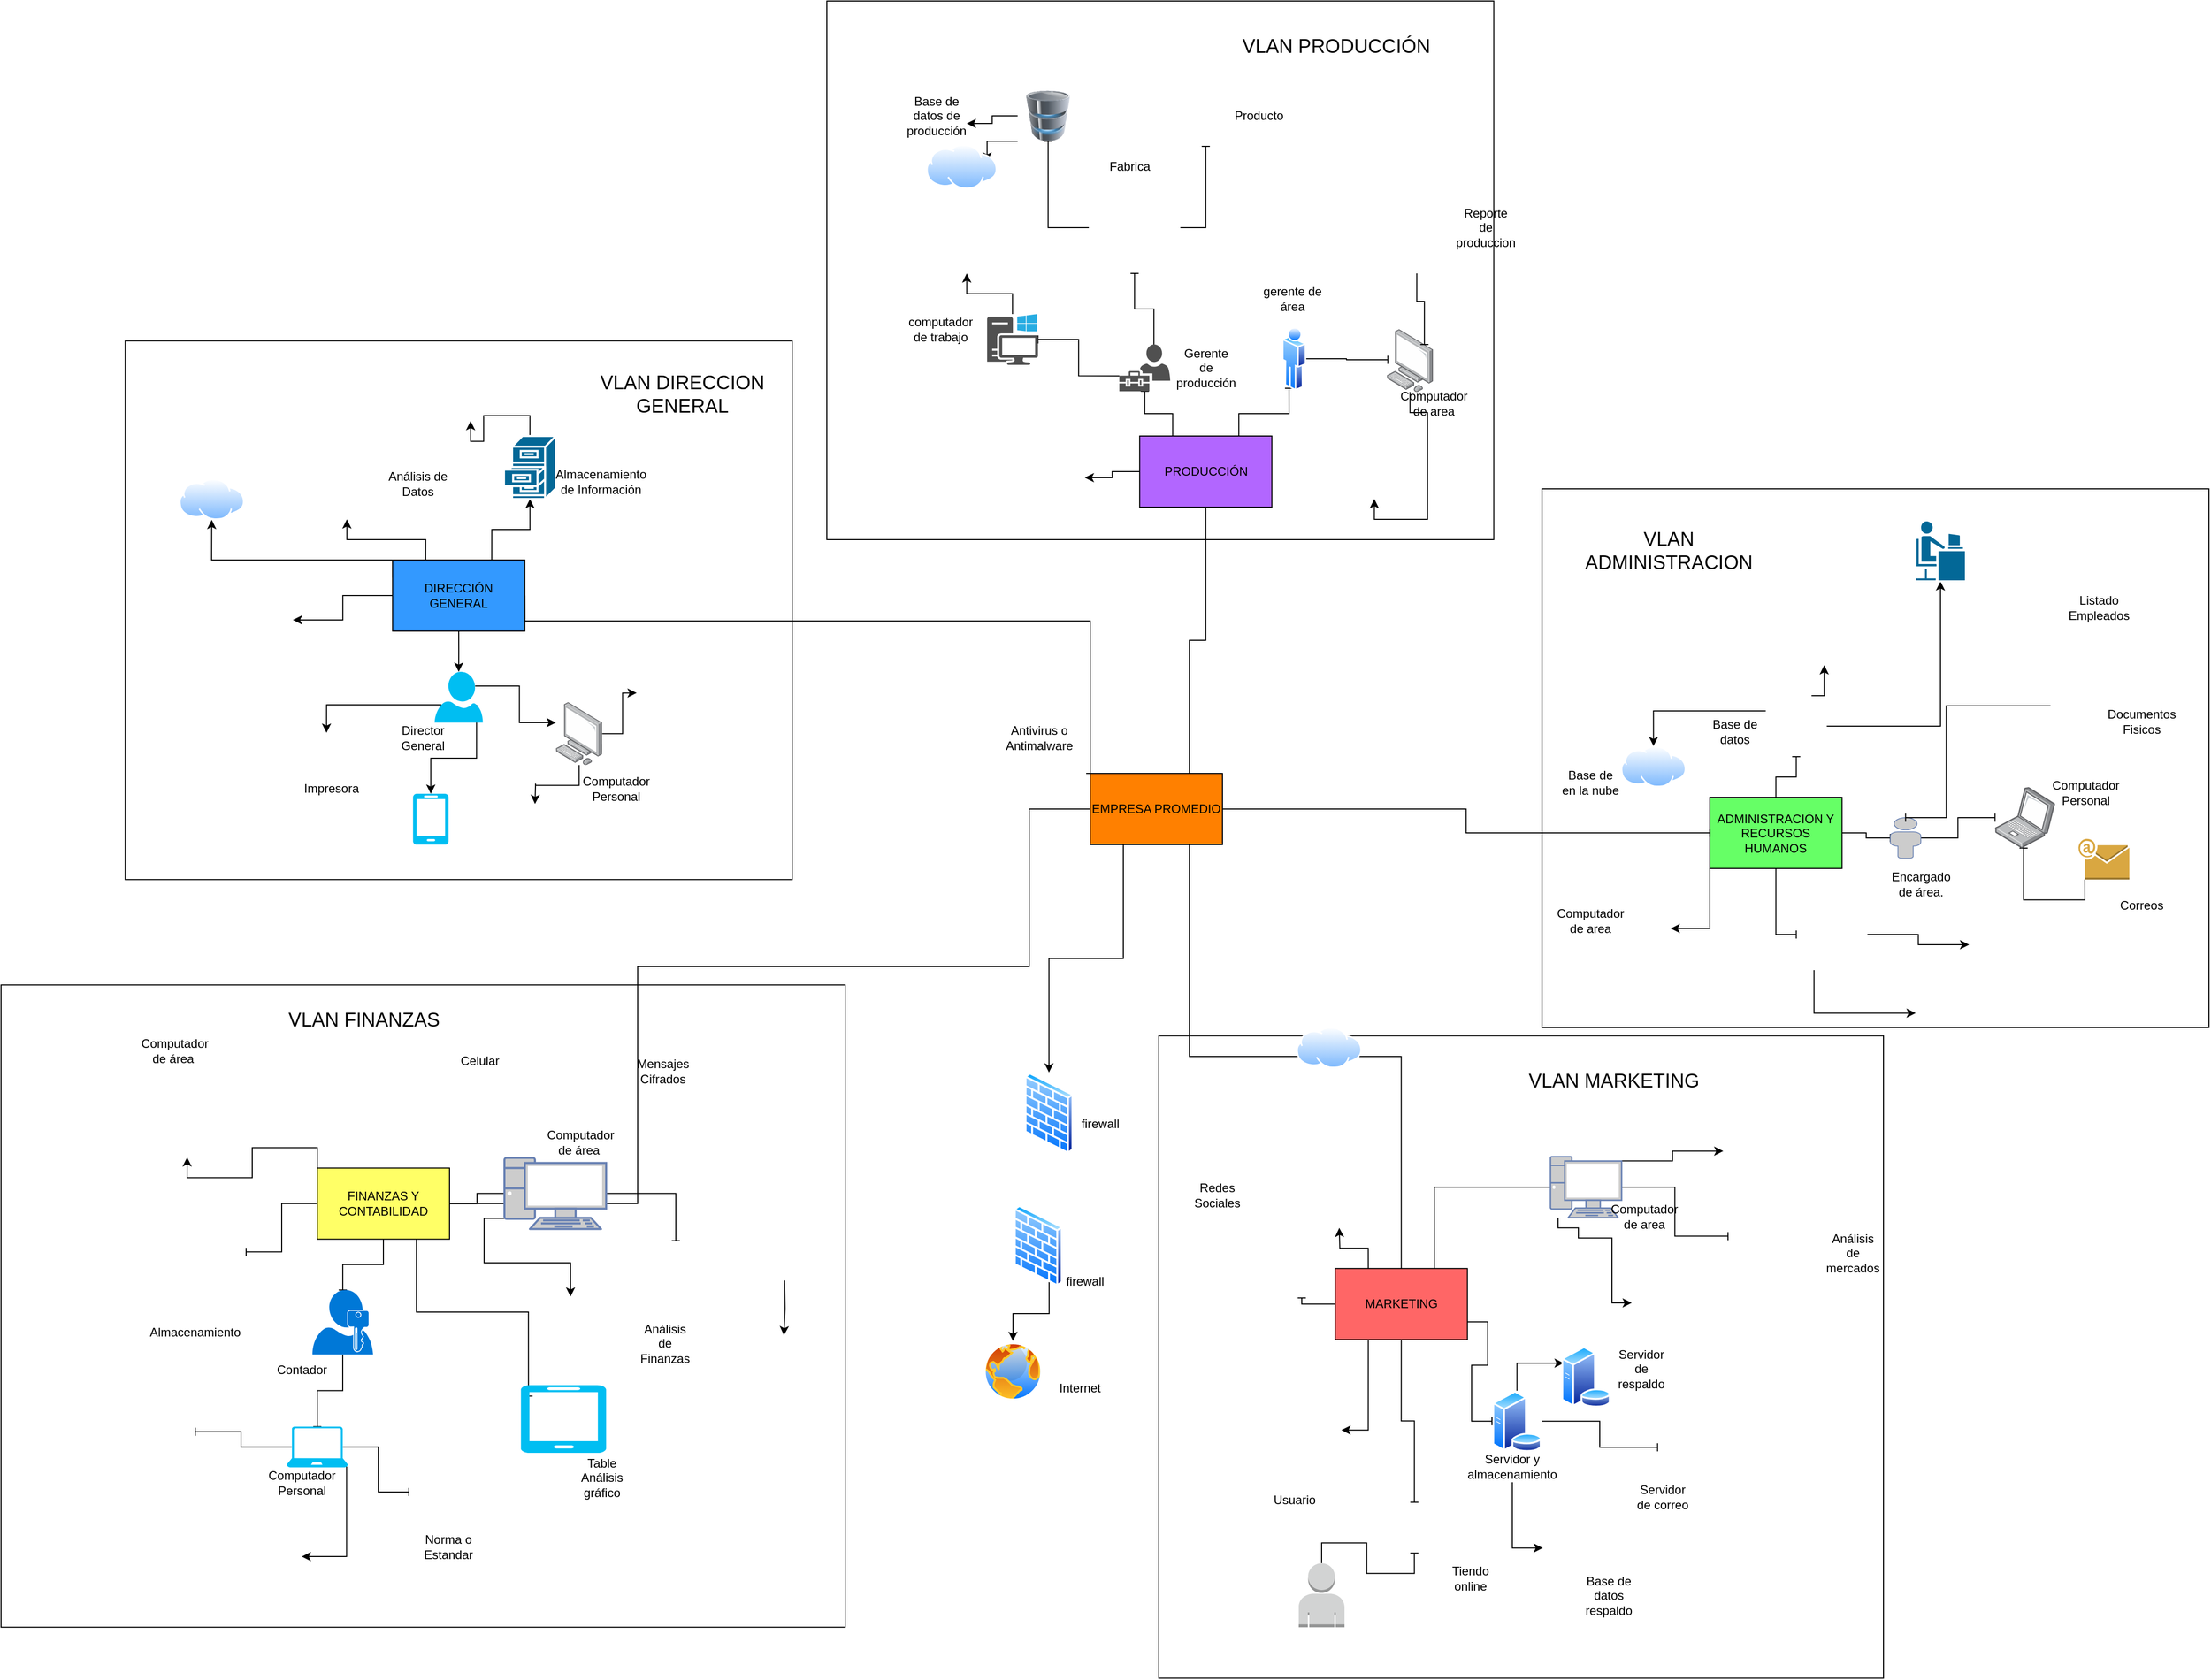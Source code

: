 <mxfile version="17.4.1" type="github">
  <diagram id="KJ0OMVQqvkp7y9awNzan" name="Page-1">
    <mxGraphModel dx="3412" dy="2613" grid="1" gridSize="10" guides="1" tooltips="1" connect="1" arrows="1" fold="1" page="1" pageScale="1" pageWidth="827" pageHeight="1169" math="0" shadow="0">
      <root>
        <mxCell id="0" />
        <mxCell id="1" parent="0" />
        <mxCell id="SHG4Zn4ShuNnUTVXDSaG-12" value="" style="rounded=0;whiteSpace=wrap;html=1;" vertex="1" parent="1">
          <mxGeometry x="-518.85" y="-165.59" width="655.8" height="530" as="geometry" />
        </mxCell>
        <mxCell id="SHG4Zn4ShuNnUTVXDSaG-10" value="" style="rounded=0;whiteSpace=wrap;html=1;" vertex="1" parent="1">
          <mxGeometry x="171.0" y="-500" width="655.8" height="530" as="geometry" />
        </mxCell>
        <mxCell id="SHG4Zn4ShuNnUTVXDSaG-8" value="" style="rounded=0;whiteSpace=wrap;html=1;" vertex="1" parent="1">
          <mxGeometry x="874.2" y="-20" width="655.8" height="530" as="geometry" />
        </mxCell>
        <mxCell id="SHG4Zn4ShuNnUTVXDSaG-5" value="" style="rounded=0;whiteSpace=wrap;html=1;" vertex="1" parent="1">
          <mxGeometry x="497.39" y="518.2" width="712.61" height="632" as="geometry" />
        </mxCell>
        <mxCell id="SHG4Zn4ShuNnUTVXDSaG-3" value="" style="rounded=0;whiteSpace=wrap;html=1;" vertex="1" parent="1">
          <mxGeometry x="-640.95" y="468.1" width="830" height="632" as="geometry" />
        </mxCell>
        <mxCell id="UVdwKWLXprJKEMujvejF-7" style="edgeStyle=orthogonalEdgeStyle;rounded=0;orthogonalLoop=1;jettySize=auto;html=1;exitX=0.75;exitY=0;exitDx=0;exitDy=0;" parent="1" source="ZV6S64bWPlCg-hae5csx-1" target="UVdwKWLXprJKEMujvejF-5" edge="1">
          <mxGeometry relative="1" as="geometry" />
        </mxCell>
        <mxCell id="UVdwKWLXprJKEMujvejF-8" style="edgeStyle=orthogonalEdgeStyle;rounded=0;orthogonalLoop=1;jettySize=auto;html=1;exitX=0.25;exitY=0;exitDx=0;exitDy=0;" parent="1" source="ZV6S64bWPlCg-hae5csx-1" target="UVdwKWLXprJKEMujvejF-6" edge="1">
          <mxGeometry relative="1" as="geometry" />
        </mxCell>
        <mxCell id="UVdwKWLXprJKEMujvejF-9" style="edgeStyle=orthogonalEdgeStyle;rounded=0;orthogonalLoop=1;jettySize=auto;html=1;exitX=0.5;exitY=1;exitDx=0;exitDy=0;" parent="1" source="ZV6S64bWPlCg-hae5csx-1" target="UVdwKWLXprJKEMujvejF-2" edge="1">
          <mxGeometry relative="1" as="geometry" />
        </mxCell>
        <mxCell id="UVdwKWLXprJKEMujvejF-26" style="edgeStyle=orthogonalEdgeStyle;rounded=0;orthogonalLoop=1;jettySize=auto;html=1;exitX=1;exitY=0.5;exitDx=0;exitDy=0;entryX=0;entryY=0;entryDx=0;entryDy=0;endArrow=baseDash;endFill=0;" parent="1" source="ZV6S64bWPlCg-hae5csx-1" target="UVdwKWLXprJKEMujvejF-23" edge="1">
          <mxGeometry relative="1" as="geometry">
            <Array as="points">
              <mxPoint x="-126" y="110" />
              <mxPoint x="430" y="110" />
            </Array>
          </mxGeometry>
        </mxCell>
        <mxCell id="M_eeknhQbxWoMgSAoW1A-7" value="" style="edgeStyle=orthogonalEdgeStyle;rounded=0;orthogonalLoop=1;jettySize=auto;html=1;" parent="1" source="ZV6S64bWPlCg-hae5csx-1" target="M_eeknhQbxWoMgSAoW1A-3" edge="1">
          <mxGeometry relative="1" as="geometry" />
        </mxCell>
        <mxCell id="_06dJ57q0G6D8tUyUYdR-37" style="edgeStyle=orthogonalEdgeStyle;rounded=0;orthogonalLoop=1;jettySize=auto;html=1;exitX=0;exitY=0.25;exitDx=0;exitDy=0;" parent="1" source="ZV6S64bWPlCg-hae5csx-1" target="M_eeknhQbxWoMgSAoW1A-18" edge="1">
          <mxGeometry relative="1" as="geometry">
            <Array as="points">
              <mxPoint x="-255.95" y="50" />
              <mxPoint x="-433.95" y="50" />
            </Array>
          </mxGeometry>
        </mxCell>
        <mxCell id="ZV6S64bWPlCg-hae5csx-1" value="DIRECCIÓN GENERAL" style="rounded=0;whiteSpace=wrap;html=1;fillColor=#3399FF;" parent="1" vertex="1">
          <mxGeometry x="-255.95" y="50" width="130" height="70" as="geometry" />
        </mxCell>
        <mxCell id="UVdwKWLXprJKEMujvejF-120" style="edgeStyle=orthogonalEdgeStyle;rounded=0;orthogonalLoop=1;jettySize=auto;html=1;exitX=0.5;exitY=0;exitDx=0;exitDy=0;endArrow=baseDash;endFill=0;" parent="1" source="ZV6S64bWPlCg-hae5csx-2" target="UVdwKWLXprJKEMujvejF-113" edge="1">
          <mxGeometry relative="1" as="geometry" />
        </mxCell>
        <mxCell id="UVdwKWLXprJKEMujvejF-122" style="edgeStyle=orthogonalEdgeStyle;rounded=0;orthogonalLoop=1;jettySize=auto;html=1;exitX=1;exitY=0.5;exitDx=0;exitDy=0;entryX=0;entryY=0.5;entryDx=0;entryDy=0;entryPerimeter=0;endArrow=baseDash;endFill=0;" parent="1" source="ZV6S64bWPlCg-hae5csx-2" target="UVdwKWLXprJKEMujvejF-116" edge="1">
          <mxGeometry relative="1" as="geometry" />
        </mxCell>
        <mxCell id="UVdwKWLXprJKEMujvejF-125" style="edgeStyle=orthogonalEdgeStyle;rounded=0;orthogonalLoop=1;jettySize=auto;html=1;exitX=0.5;exitY=1;exitDx=0;exitDy=0;entryX=0;entryY=0.5;entryDx=0;entryDy=0;endArrow=baseDash;endFill=0;" parent="1" source="ZV6S64bWPlCg-hae5csx-2" target="UVdwKWLXprJKEMujvejF-114" edge="1">
          <mxGeometry relative="1" as="geometry" />
        </mxCell>
        <mxCell id="M_eeknhQbxWoMgSAoW1A-8" style="edgeStyle=orthogonalEdgeStyle;rounded=0;orthogonalLoop=1;jettySize=auto;html=1;exitX=0;exitY=1;exitDx=0;exitDy=0;entryX=1;entryY=0.5;entryDx=0;entryDy=0;" parent="1" source="ZV6S64bWPlCg-hae5csx-2" target="M_eeknhQbxWoMgSAoW1A-4" edge="1">
          <mxGeometry relative="1" as="geometry" />
        </mxCell>
        <mxCell id="ZV6S64bWPlCg-hae5csx-2" value="ADMINISTRACIÓN Y RECURSOS HUMANOS" style="rounded=0;whiteSpace=wrap;html=1;fillColor=#66FF66;" parent="1" vertex="1">
          <mxGeometry x="1039.2" y="283.51" width="130" height="70" as="geometry" />
        </mxCell>
        <mxCell id="UVdwKWLXprJKEMujvejF-92" style="edgeStyle=orthogonalEdgeStyle;rounded=0;orthogonalLoop=1;jettySize=auto;html=1;exitX=0.25;exitY=0;exitDx=0;exitDy=0;entryX=0.5;entryY=1;entryDx=0;entryDy=0;entryPerimeter=0;endArrow=baseDash;endFill=0;" parent="1" source="ZV6S64bWPlCg-hae5csx-3" target="UVdwKWLXprJKEMujvejF-85" edge="1">
          <mxGeometry relative="1" as="geometry" />
        </mxCell>
        <mxCell id="UVdwKWLXprJKEMujvejF-93" style="edgeStyle=orthogonalEdgeStyle;rounded=0;orthogonalLoop=1;jettySize=auto;html=1;exitX=0.75;exitY=0;exitDx=0;exitDy=0;entryX=0.25;entryY=1;entryDx=0;entryDy=0;endArrow=baseDash;endFill=0;" parent="1" source="ZV6S64bWPlCg-hae5csx-3" target="UVdwKWLXprJKEMujvejF-87" edge="1">
          <mxGeometry relative="1" as="geometry" />
        </mxCell>
        <mxCell id="M_eeknhQbxWoMgSAoW1A-9" style="edgeStyle=orthogonalEdgeStyle;rounded=0;orthogonalLoop=1;jettySize=auto;html=1;exitX=0;exitY=0.5;exitDx=0;exitDy=0;entryX=1;entryY=0.5;entryDx=0;entryDy=0;" parent="1" source="ZV6S64bWPlCg-hae5csx-3" target="M_eeknhQbxWoMgSAoW1A-6" edge="1">
          <mxGeometry relative="1" as="geometry" />
        </mxCell>
        <mxCell id="ZV6S64bWPlCg-hae5csx-3" value="PRODUCCIÓN" style="rounded=0;whiteSpace=wrap;html=1;fillColor=#B266FF;" parent="1" vertex="1">
          <mxGeometry x="478.61" y="-72" width="130" height="70" as="geometry" />
        </mxCell>
        <mxCell id="UVdwKWLXprJKEMujvejF-63" style="edgeStyle=orthogonalEdgeStyle;rounded=0;orthogonalLoop=1;jettySize=auto;html=1;exitX=1;exitY=0.5;exitDx=0;exitDy=0;entryX=0;entryY=0.5;entryDx=0;entryDy=0;entryPerimeter=0;endArrow=baseDash;endFill=0;" parent="1" source="ZV6S64bWPlCg-hae5csx-5" target="UVdwKWLXprJKEMujvejF-51" edge="1">
          <mxGeometry relative="1" as="geometry" />
        </mxCell>
        <mxCell id="UVdwKWLXprJKEMujvejF-65" style="edgeStyle=orthogonalEdgeStyle;rounded=0;orthogonalLoop=1;jettySize=auto;html=1;exitX=0.5;exitY=1;exitDx=0;exitDy=0;endArrow=baseDash;endFill=0;" parent="1" source="ZV6S64bWPlCg-hae5csx-5" target="UVdwKWLXprJKEMujvejF-53" edge="1">
          <mxGeometry relative="1" as="geometry" />
        </mxCell>
        <mxCell id="UVdwKWLXprJKEMujvejF-70" style="edgeStyle=orthogonalEdgeStyle;rounded=0;orthogonalLoop=1;jettySize=auto;html=1;exitX=0;exitY=0.5;exitDx=0;exitDy=0;entryX=1;entryY=0.25;entryDx=0;entryDy=0;endArrow=baseDash;endFill=0;" parent="1" source="ZV6S64bWPlCg-hae5csx-5" target="UVdwKWLXprJKEMujvejF-52" edge="1">
          <mxGeometry relative="1" as="geometry" />
        </mxCell>
        <mxCell id="UVdwKWLXprJKEMujvejF-71" style="edgeStyle=orthogonalEdgeStyle;rounded=0;orthogonalLoop=1;jettySize=auto;html=1;exitX=0.75;exitY=1;exitDx=0;exitDy=0;endArrow=baseDash;endFill=0;entryX=0.091;entryY=0.163;entryDx=0;entryDy=0;entryPerimeter=0;" parent="1" source="ZV6S64bWPlCg-hae5csx-5" target="UVdwKWLXprJKEMujvejF-54" edge="1">
          <mxGeometry relative="1" as="geometry">
            <mxPoint x="-160" y="768.26" as="targetPoint" />
          </mxGeometry>
        </mxCell>
        <mxCell id="M_eeknhQbxWoMgSAoW1A-11" style="edgeStyle=orthogonalEdgeStyle;rounded=0;orthogonalLoop=1;jettySize=auto;html=1;exitX=0;exitY=0;exitDx=0;exitDy=0;entryX=1;entryY=1;entryDx=0;entryDy=0;" parent="1" source="ZV6S64bWPlCg-hae5csx-5" target="M_eeknhQbxWoMgSAoW1A-1" edge="1">
          <mxGeometry relative="1" as="geometry">
            <mxPoint x="-490" y="631.495" as="targetPoint" />
          </mxGeometry>
        </mxCell>
        <mxCell id="ZV6S64bWPlCg-hae5csx-5" value="FINANZAS Y CONTABILIDAD" style="rounded=0;whiteSpace=wrap;html=1;fillColor=#FFFF66;" parent="1" vertex="1">
          <mxGeometry x="-330" y="648.26" width="130" height="70" as="geometry" />
        </mxCell>
        <mxCell id="UVdwKWLXprJKEMujvejF-27" style="edgeStyle=orthogonalEdgeStyle;rounded=0;orthogonalLoop=1;jettySize=auto;html=1;exitX=0.5;exitY=0;exitDx=0;exitDy=0;entryX=0.75;entryY=1;entryDx=0;entryDy=0;endArrow=baseDash;endFill=0;" parent="1" source="ZV6S64bWPlCg-hae5csx-6" target="UVdwKWLXprJKEMujvejF-23" edge="1">
          <mxGeometry relative="1" as="geometry" />
        </mxCell>
        <mxCell id="UVdwKWLXprJKEMujvejF-30" style="edgeStyle=orthogonalEdgeStyle;rounded=0;orthogonalLoop=1;jettySize=auto;html=1;exitX=0.5;exitY=1;exitDx=0;exitDy=0;endArrow=baseDash;endFill=0;" parent="1" source="ZV6S64bWPlCg-hae5csx-6" target="UVdwKWLXprJKEMujvejF-29" edge="1">
          <mxGeometry relative="1" as="geometry" />
        </mxCell>
        <mxCell id="UVdwKWLXprJKEMujvejF-38" style="edgeStyle=orthogonalEdgeStyle;rounded=0;orthogonalLoop=1;jettySize=auto;html=1;exitX=0;exitY=0.5;exitDx=0;exitDy=0;entryX=1;entryY=0.5;entryDx=0;entryDy=0;endArrow=baseDash;endFill=0;" parent="1" source="ZV6S64bWPlCg-hae5csx-6" target="UVdwKWLXprJKEMujvejF-37" edge="1">
          <mxGeometry relative="1" as="geometry" />
        </mxCell>
        <mxCell id="UVdwKWLXprJKEMujvejF-44" style="edgeStyle=orthogonalEdgeStyle;rounded=0;orthogonalLoop=1;jettySize=auto;html=1;exitX=1;exitY=0.75;exitDx=0;exitDy=0;entryX=0;entryY=0.5;entryDx=0;entryDy=0;endArrow=baseDash;endFill=0;" parent="1" source="ZV6S64bWPlCg-hae5csx-6" target="UVdwKWLXprJKEMujvejF-34" edge="1">
          <mxGeometry relative="1" as="geometry" />
        </mxCell>
        <mxCell id="UVdwKWLXprJKEMujvejF-48" style="edgeStyle=orthogonalEdgeStyle;rounded=0;orthogonalLoop=1;jettySize=auto;html=1;exitX=0.75;exitY=0;exitDx=0;exitDy=0;entryX=0;entryY=0.5;entryDx=0;entryDy=0;entryPerimeter=0;endArrow=baseDash;endFill=0;" parent="1" source="ZV6S64bWPlCg-hae5csx-6" target="UVdwKWLXprJKEMujvejF-33" edge="1">
          <mxGeometry relative="1" as="geometry" />
        </mxCell>
        <mxCell id="M_eeknhQbxWoMgSAoW1A-10" style="edgeStyle=orthogonalEdgeStyle;rounded=0;orthogonalLoop=1;jettySize=auto;html=1;exitX=0.25;exitY=1;exitDx=0;exitDy=0;entryX=1;entryY=0.5;entryDx=0;entryDy=0;" parent="1" source="ZV6S64bWPlCg-hae5csx-6" target="M_eeknhQbxWoMgSAoW1A-2" edge="1">
          <mxGeometry relative="1" as="geometry" />
        </mxCell>
        <mxCell id="_06dJ57q0G6D8tUyUYdR-38" style="edgeStyle=orthogonalEdgeStyle;rounded=0;orthogonalLoop=1;jettySize=auto;html=1;exitX=0.25;exitY=0;exitDx=0;exitDy=0;" parent="1" source="ZV6S64bWPlCg-hae5csx-6" edge="1">
          <mxGeometry relative="1" as="geometry">
            <mxPoint x="674.855" y="707.1" as="targetPoint" />
          </mxGeometry>
        </mxCell>
        <mxCell id="ZV6S64bWPlCg-hae5csx-6" value="MARKETING" style="rounded=0;whiteSpace=wrap;html=1;fillColor=#FF6666;" parent="1" vertex="1">
          <mxGeometry x="670.84" y="747.1" width="130" height="70" as="geometry" />
        </mxCell>
        <mxCell id="_06dJ57q0G6D8tUyUYdR-2" style="edgeStyle=orthogonalEdgeStyle;rounded=0;orthogonalLoop=1;jettySize=auto;html=1;" parent="1" source="UVdwKWLXprJKEMujvejF-1" target="M_eeknhQbxWoMgSAoW1A-34" edge="1">
          <mxGeometry relative="1" as="geometry" />
        </mxCell>
        <mxCell id="_06dJ57q0G6D8tUyUYdR-3" style="edgeStyle=orthogonalEdgeStyle;rounded=0;orthogonalLoop=1;jettySize=auto;html=1;entryX=0.5;entryY=0;entryDx=0;entryDy=0;" parent="1" source="UVdwKWLXprJKEMujvejF-1" target="M_eeknhQbxWoMgSAoW1A-44" edge="1">
          <mxGeometry relative="1" as="geometry" />
        </mxCell>
        <mxCell id="UVdwKWLXprJKEMujvejF-1" value="" style="points=[];aspect=fixed;html=1;align=center;shadow=0;dashed=0;image;image=img/lib/allied_telesis/computer_and_terminals/Personal_Computer.svg;" parent="1" vertex="1">
          <mxGeometry x="-95.45" y="190" width="45.6" height="61.8" as="geometry" />
        </mxCell>
        <mxCell id="UVdwKWLXprJKEMujvejF-10" style="edgeStyle=orthogonalEdgeStyle;rounded=0;orthogonalLoop=1;jettySize=auto;html=1;exitX=0.84;exitY=0.28;exitDx=0;exitDy=0;exitPerimeter=0;entryX=0;entryY=0.324;entryDx=0;entryDy=0;entryPerimeter=0;" parent="1" source="UVdwKWLXprJKEMujvejF-2" target="UVdwKWLXprJKEMujvejF-1" edge="1">
          <mxGeometry relative="1" as="geometry" />
        </mxCell>
        <mxCell id="UVdwKWLXprJKEMujvejF-11" style="edgeStyle=orthogonalEdgeStyle;rounded=0;orthogonalLoop=1;jettySize=auto;html=1;exitX=0.87;exitY=0.65;exitDx=0;exitDy=0;exitPerimeter=0;" parent="1" source="UVdwKWLXprJKEMujvejF-2" target="UVdwKWLXprJKEMujvejF-3" edge="1">
          <mxGeometry relative="1" as="geometry" />
        </mxCell>
        <mxCell id="UVdwKWLXprJKEMujvejF-13" style="edgeStyle=orthogonalEdgeStyle;rounded=0;orthogonalLoop=1;jettySize=auto;html=1;exitX=0.14;exitY=0.65;exitDx=0;exitDy=0;exitPerimeter=0;entryX=0.5;entryY=0;entryDx=0;entryDy=0;" parent="1" source="UVdwKWLXprJKEMujvejF-2" target="UVdwKWLXprJKEMujvejF-12" edge="1">
          <mxGeometry relative="1" as="geometry" />
        </mxCell>
        <mxCell id="UVdwKWLXprJKEMujvejF-2" value="" style="verticalLabelPosition=bottom;html=1;verticalAlign=top;align=center;strokeColor=none;fillColor=#00BEF2;shape=mxgraph.azure.user;" parent="1" vertex="1">
          <mxGeometry x="-214.7" y="160" width="47.5" height="50" as="geometry" />
        </mxCell>
        <mxCell id="UVdwKWLXprJKEMujvejF-3" value="" style="verticalLabelPosition=bottom;html=1;verticalAlign=top;align=center;strokeColor=none;fillColor=#00BEF2;shape=mxgraph.azure.mobile;pointerEvents=1;" parent="1" vertex="1">
          <mxGeometry x="-235.95" y="280" width="35" height="50" as="geometry" />
        </mxCell>
        <mxCell id="_06dJ57q0G6D8tUyUYdR-33" style="edgeStyle=orthogonalEdgeStyle;rounded=0;orthogonalLoop=1;jettySize=auto;html=1;exitX=0.5;exitY=0;exitDx=0;exitDy=0;exitPerimeter=0;" parent="1" source="UVdwKWLXprJKEMujvejF-5" target="M_eeknhQbxWoMgSAoW1A-16" edge="1">
          <mxGeometry relative="1" as="geometry" />
        </mxCell>
        <mxCell id="UVdwKWLXprJKEMujvejF-5" value="" style="shape=mxgraph.cisco.storage.file_cabinet;html=1;pointerEvents=1;dashed=0;fillColor=#036897;strokeColor=#ffffff;strokeWidth=2;verticalLabelPosition=bottom;verticalAlign=top;align=center;outlineConnect=0;" parent="1" vertex="1">
          <mxGeometry x="-146.45" y="-72" width="51" height="62" as="geometry" />
        </mxCell>
        <mxCell id="UVdwKWLXprJKEMujvejF-6" value="" style="shape=image;html=1;verticalAlign=top;verticalLabelPosition=bottom;labelBackgroundColor=#ffffff;imageAspect=0;aspect=fixed;image=https://cdn0.iconfinder.com/data/icons/web-development-and-studio/512/30_Graph_Analysis_analytic_analytics_chart_data-128.png" parent="1" vertex="1">
          <mxGeometry x="-335.95" y="-60.0" width="70" height="70" as="geometry" />
        </mxCell>
        <mxCell id="UVdwKWLXprJKEMujvejF-12" value="" style="shape=image;html=1;verticalAlign=top;verticalLabelPosition=bottom;labelBackgroundColor=#ffffff;imageAspect=0;aspect=fixed;image=https://cdn4.iconfinder.com/data/icons/common-toolbar/36/Print-2-128.png" parent="1" vertex="1">
          <mxGeometry x="-345.95" y="220" width="50" height="50" as="geometry" />
        </mxCell>
        <mxCell id="UVdwKWLXprJKEMujvejF-14" value="Director General" style="text;html=1;strokeColor=none;fillColor=none;align=center;verticalAlign=middle;whiteSpace=wrap;rounded=0;" parent="1" vertex="1">
          <mxGeometry x="-255.95" y="210" width="60" height="30" as="geometry" />
        </mxCell>
        <mxCell id="UVdwKWLXprJKEMujvejF-16" value="Impresora" style="text;html=1;strokeColor=none;fillColor=none;align=center;verticalAlign=middle;whiteSpace=wrap;rounded=0;" parent="1" vertex="1">
          <mxGeometry x="-345.95" y="260" width="60" height="30" as="geometry" />
        </mxCell>
        <mxCell id="UVdwKWLXprJKEMujvejF-17" value="Celular" style="text;html=1;strokeColor=none;fillColor=none;align=center;verticalAlign=middle;whiteSpace=wrap;rounded=0;" parent="1" vertex="1">
          <mxGeometry x="-200" y="528.2" width="60" height="30" as="geometry" />
        </mxCell>
        <mxCell id="UVdwKWLXprJKEMujvejF-18" value="Computador Personal" style="text;html=1;strokeColor=none;fillColor=none;align=center;verticalAlign=middle;whiteSpace=wrap;rounded=0;" parent="1" vertex="1">
          <mxGeometry x="-65.95" y="260" width="60" height="30" as="geometry" />
        </mxCell>
        <mxCell id="UVdwKWLXprJKEMujvejF-19" value="Almacenamiento de Información" style="text;html=1;strokeColor=none;fillColor=none;align=center;verticalAlign=middle;whiteSpace=wrap;rounded=0;" parent="1" vertex="1">
          <mxGeometry x="-85.95" y="-44" width="70" height="34" as="geometry" />
        </mxCell>
        <mxCell id="UVdwKWLXprJKEMujvejF-21" value="Análisis de Datos" style="text;html=1;strokeColor=none;fillColor=none;align=center;verticalAlign=middle;whiteSpace=wrap;rounded=0;" parent="1" vertex="1">
          <mxGeometry x="-265.95" y="-42" width="70" height="34" as="geometry" />
        </mxCell>
        <mxCell id="UVdwKWLXprJKEMujvejF-50" style="edgeStyle=orthogonalEdgeStyle;rounded=0;orthogonalLoop=1;jettySize=auto;html=1;exitX=0;exitY=0.5;exitDx=0;exitDy=0;endArrow=baseDash;endFill=0;" parent="1" source="UVdwKWLXprJKEMujvejF-23" target="ZV6S64bWPlCg-hae5csx-5" edge="1">
          <mxGeometry relative="1" as="geometry">
            <Array as="points">
              <mxPoint x="370" y="295" />
              <mxPoint x="370" y="450" />
              <mxPoint x="-15" y="450" />
            </Array>
          </mxGeometry>
        </mxCell>
        <mxCell id="UVdwKWLXprJKEMujvejF-81" style="edgeStyle=orthogonalEdgeStyle;rounded=0;orthogonalLoop=1;jettySize=auto;html=1;exitX=0.75;exitY=0;exitDx=0;exitDy=0;entryX=0.5;entryY=1;entryDx=0;entryDy=0;endArrow=baseDash;endFill=0;" parent="1" source="UVdwKWLXprJKEMujvejF-23" target="ZV6S64bWPlCg-hae5csx-3" edge="1">
          <mxGeometry relative="1" as="geometry" />
        </mxCell>
        <mxCell id="UVdwKWLXprJKEMujvejF-111" style="edgeStyle=orthogonalEdgeStyle;rounded=0;orthogonalLoop=1;jettySize=auto;html=1;exitX=1;exitY=0.5;exitDx=0;exitDy=0;entryX=0;entryY=0.5;entryDx=0;entryDy=0;endArrow=baseDash;endFill=0;" parent="1" source="UVdwKWLXprJKEMujvejF-23" target="ZV6S64bWPlCg-hae5csx-2" edge="1">
          <mxGeometry relative="1" as="geometry" />
        </mxCell>
        <mxCell id="_06dJ57q0G6D8tUyUYdR-11" style="edgeStyle=orthogonalEdgeStyle;rounded=0;orthogonalLoop=1;jettySize=auto;html=1;exitX=0.25;exitY=1;exitDx=0;exitDy=0;" parent="1" source="UVdwKWLXprJKEMujvejF-23" target="M_eeknhQbxWoMgSAoW1A-23" edge="1">
          <mxGeometry relative="1" as="geometry" />
        </mxCell>
        <mxCell id="UVdwKWLXprJKEMujvejF-23" value="EMPRESA PROMEDIO" style="rounded=0;whiteSpace=wrap;html=1;fillColor=#FF8000;" parent="1" vertex="1">
          <mxGeometry x="430" y="260" width="130" height="70" as="geometry" />
        </mxCell>
        <mxCell id="UVdwKWLXprJKEMujvejF-29" value="" style="shape=image;html=1;verticalAlign=top;verticalLabelPosition=bottom;labelBackgroundColor=#ffffff;imageAspect=0;aspect=fixed;image=https://cdn0.iconfinder.com/data/icons/Free-PSD-blogging-icons-Bimbilini/64/shopping_cart.png;fillColor=#FF8000;" parent="1" vertex="1">
          <mxGeometry x="723.68" y="977.1" width="50" height="50" as="geometry" />
        </mxCell>
        <mxCell id="UVdwKWLXprJKEMujvejF-32" style="edgeStyle=orthogonalEdgeStyle;rounded=0;orthogonalLoop=1;jettySize=auto;html=1;exitX=0.5;exitY=0;exitDx=0;exitDy=0;exitPerimeter=0;entryX=0.5;entryY=1;entryDx=0;entryDy=0;endArrow=baseDash;endFill=0;" parent="1" source="UVdwKWLXprJKEMujvejF-31" target="UVdwKWLXprJKEMujvejF-29" edge="1">
          <mxGeometry relative="1" as="geometry" />
        </mxCell>
        <mxCell id="UVdwKWLXprJKEMujvejF-31" value="" style="outlineConnect=0;dashed=0;verticalLabelPosition=bottom;verticalAlign=top;align=center;html=1;shape=mxgraph.aws3.user;fillColor=#D2D3D3;gradientColor=none;" parent="1" vertex="1">
          <mxGeometry x="635" y="1037.1" width="45" height="63" as="geometry" />
        </mxCell>
        <mxCell id="UVdwKWLXprJKEMujvejF-49" style="edgeStyle=orthogonalEdgeStyle;rounded=0;orthogonalLoop=1;jettySize=auto;html=1;exitX=1;exitY=0.5;exitDx=0;exitDy=0;exitPerimeter=0;entryX=0;entryY=0.5;entryDx=0;entryDy=0;endArrow=baseDash;endFill=0;" parent="1" source="UVdwKWLXprJKEMujvejF-33" target="UVdwKWLXprJKEMujvejF-35" edge="1">
          <mxGeometry relative="1" as="geometry">
            <mxPoint x="1032.5" y="667.1" as="targetPoint" />
          </mxGeometry>
        </mxCell>
        <mxCell id="_06dJ57q0G6D8tUyUYdR-25" style="edgeStyle=orthogonalEdgeStyle;rounded=0;orthogonalLoop=1;jettySize=auto;html=1;entryX=0;entryY=0.75;entryDx=0;entryDy=0;" parent="1" source="UVdwKWLXprJKEMujvejF-33" target="M_eeknhQbxWoMgSAoW1A-41" edge="1">
          <mxGeometry relative="1" as="geometry">
            <Array as="points">
              <mxPoint x="890" y="707.1" />
              <mxPoint x="910" y="707.1" />
              <mxPoint x="910" y="717.1" />
              <mxPoint x="943" y="717.1" />
              <mxPoint x="943" y="781.1" />
            </Array>
          </mxGeometry>
        </mxCell>
        <mxCell id="_06dJ57q0G6D8tUyUYdR-36" style="edgeStyle=orthogonalEdgeStyle;rounded=0;orthogonalLoop=1;jettySize=auto;html=1;exitX=1;exitY=0.07;exitDx=0;exitDy=0;exitPerimeter=0;" parent="1" source="UVdwKWLXprJKEMujvejF-33" target="M_eeknhQbxWoMgSAoW1A-31" edge="1">
          <mxGeometry relative="1" as="geometry" />
        </mxCell>
        <mxCell id="UVdwKWLXprJKEMujvejF-33" value="" style="fontColor=#0066CC;verticalAlign=top;verticalLabelPosition=bottom;labelPosition=center;align=center;html=1;outlineConnect=0;fillColor=#CCCCCC;strokeColor=#6881B3;gradientColor=none;gradientDirection=north;strokeWidth=2;shape=mxgraph.networks.pc;" parent="1" vertex="1">
          <mxGeometry x="882.5" y="637.1" width="70" height="60" as="geometry" />
        </mxCell>
        <mxCell id="UVdwKWLXprJKEMujvejF-45" style="edgeStyle=orthogonalEdgeStyle;rounded=0;orthogonalLoop=1;jettySize=auto;html=1;exitX=1;exitY=0.5;exitDx=0;exitDy=0;endArrow=baseDash;endFill=0;" parent="1" source="UVdwKWLXprJKEMujvejF-34" target="M_eeknhQbxWoMgSAoW1A-38" edge="1">
          <mxGeometry relative="1" as="geometry">
            <mxPoint x="1021.55" y="897.08" as="targetPoint" />
          </mxGeometry>
        </mxCell>
        <mxCell id="_06dJ57q0G6D8tUyUYdR-24" style="edgeStyle=orthogonalEdgeStyle;rounded=0;orthogonalLoop=1;jettySize=auto;html=1;exitX=0.5;exitY=0;exitDx=0;exitDy=0;entryX=0;entryY=0.25;entryDx=0;entryDy=0;" parent="1" source="UVdwKWLXprJKEMujvejF-34" target="_06dJ57q0G6D8tUyUYdR-20" edge="1">
          <mxGeometry relative="1" as="geometry" />
        </mxCell>
        <mxCell id="UVdwKWLXprJKEMujvejF-34" value="" style="aspect=fixed;perimeter=ellipsePerimeter;html=1;align=center;shadow=0;dashed=0;spacingTop=3;image;image=img/lib/active_directory/database_server.svg;fillColor=#FF8000;" parent="1" vertex="1">
          <mxGeometry x="825" y="867.41" width="49.2" height="60" as="geometry" />
        </mxCell>
        <mxCell id="UVdwKWLXprJKEMujvejF-35" value="" style="shape=image;html=1;verticalAlign=top;verticalLabelPosition=bottom;labelBackgroundColor=#ffffff;imageAspect=0;aspect=fixed;image=https://cdn4.iconfinder.com/data/icons/business-black-1/64/36-128.png;fillColor=#FF8000;" parent="1" vertex="1">
          <mxGeometry x="1057.08" y="675.3" width="80" height="80" as="geometry" />
        </mxCell>
        <mxCell id="UVdwKWLXprJKEMujvejF-37" value="" style="shape=image;html=1;verticalAlign=top;verticalLabelPosition=bottom;labelBackgroundColor=#ffffff;imageAspect=0;aspect=fixed;image=https://cdn1.iconfinder.com/data/icons/communication-icons-10/750/Untitled-1-07-128.png;fillColor=#FF8000;" parent="1" vertex="1">
          <mxGeometry x="560" y="737.1" width="78" height="78" as="geometry" />
        </mxCell>
        <mxCell id="UVdwKWLXprJKEMujvejF-39" value="Redes Sociales" style="text;html=1;strokeColor=none;fillColor=none;align=center;verticalAlign=middle;whiteSpace=wrap;rounded=0;" parent="1" vertex="1">
          <mxGeometry x="525" y="660" width="60" height="30" as="geometry" />
        </mxCell>
        <mxCell id="UVdwKWLXprJKEMujvejF-40" value="Tiendo online" style="text;html=1;strokeColor=none;fillColor=none;align=center;verticalAlign=middle;whiteSpace=wrap;rounded=0;" parent="1" vertex="1">
          <mxGeometry x="773.68" y="1037.1" width="60" height="30" as="geometry" />
        </mxCell>
        <mxCell id="UVdwKWLXprJKEMujvejF-41" value="Usuario" style="text;html=1;strokeColor=none;fillColor=none;align=center;verticalAlign=middle;whiteSpace=wrap;rounded=0;" parent="1" vertex="1">
          <mxGeometry x="600.84" y="960" width="60" height="30" as="geometry" />
        </mxCell>
        <mxCell id="UVdwKWLXprJKEMujvejF-42" value="Servidor de correo" style="text;html=1;strokeColor=none;fillColor=none;align=center;verticalAlign=middle;whiteSpace=wrap;rounded=0;" parent="1" vertex="1">
          <mxGeometry x="962.5" y="957.41" width="60" height="30" as="geometry" />
        </mxCell>
        <mxCell id="_06dJ57q0G6D8tUyUYdR-18" style="edgeStyle=orthogonalEdgeStyle;rounded=0;orthogonalLoop=1;jettySize=auto;html=1;exitX=0.5;exitY=1;exitDx=0;exitDy=0;entryX=0;entryY=0.5;entryDx=0;entryDy=0;" parent="1" source="UVdwKWLXprJKEMujvejF-43" target="M_eeknhQbxWoMgSAoW1A-17" edge="1">
          <mxGeometry relative="1" as="geometry" />
        </mxCell>
        <mxCell id="UVdwKWLXprJKEMujvejF-43" value="Servidor y almacenamiento" style="text;html=1;strokeColor=none;fillColor=none;align=center;verticalAlign=middle;whiteSpace=wrap;rounded=0;" parent="1" vertex="1">
          <mxGeometry x="815" y="927.41" width="60" height="30" as="geometry" />
        </mxCell>
        <mxCell id="UVdwKWLXprJKEMujvejF-46" value="Computador de area" style="text;html=1;strokeColor=none;fillColor=none;align=center;verticalAlign=middle;whiteSpace=wrap;rounded=0;" parent="1" vertex="1">
          <mxGeometry x="945" y="681.3" width="60" height="30" as="geometry" />
        </mxCell>
        <mxCell id="UVdwKWLXprJKEMujvejF-47" value="Análisis de mercados" style="text;html=1;strokeColor=none;fillColor=none;align=center;verticalAlign=middle;whiteSpace=wrap;rounded=0;" parent="1" vertex="1">
          <mxGeometry x="1150" y="717.16" width="60" height="30" as="geometry" />
        </mxCell>
        <mxCell id="UVdwKWLXprJKEMujvejF-73" style="edgeStyle=orthogonalEdgeStyle;rounded=0;orthogonalLoop=1;jettySize=auto;html=1;entryX=0.5;entryY=0;entryDx=0;entryDy=0;endArrow=baseDash;endFill=0;" parent="1" source="UVdwKWLXprJKEMujvejF-51" target="UVdwKWLXprJKEMujvejF-62" edge="1">
          <mxGeometry relative="1" as="geometry">
            <mxPoint y="794.26" as="targetPoint" />
          </mxGeometry>
        </mxCell>
        <mxCell id="_06dJ57q0G6D8tUyUYdR-17" style="edgeStyle=orthogonalEdgeStyle;rounded=0;orthogonalLoop=1;jettySize=auto;html=1;exitX=0;exitY=0.85;exitDx=0;exitDy=0;exitPerimeter=0;" parent="1" source="UVdwKWLXprJKEMujvejF-51" target="M_eeknhQbxWoMgSAoW1A-29" edge="1">
          <mxGeometry relative="1" as="geometry" />
        </mxCell>
        <mxCell id="UVdwKWLXprJKEMujvejF-51" value="" style="fontColor=#0066CC;verticalAlign=top;verticalLabelPosition=bottom;labelPosition=center;align=center;html=1;outlineConnect=0;fillColor=#CCCCCC;strokeColor=#6881B3;gradientColor=none;gradientDirection=north;strokeWidth=2;shape=mxgraph.networks.pc;" parent="1" vertex="1">
          <mxGeometry x="-146" y="638.26" width="100" height="70" as="geometry" />
        </mxCell>
        <mxCell id="UVdwKWLXprJKEMujvejF-52" value="" style="shape=image;html=1;verticalAlign=top;verticalLabelPosition=bottom;labelBackgroundColor=#ffffff;imageAspect=0;aspect=fixed;image=https://cdn0.iconfinder.com/data/icons/kameleon-free-pack-rounded/110/Database-Cloud-128.png;fillColor=#FF8000;" parent="1" vertex="1">
          <mxGeometry x="-490" y="708.26" width="90" height="90" as="geometry" />
        </mxCell>
        <mxCell id="UVdwKWLXprJKEMujvejF-66" style="edgeStyle=orthogonalEdgeStyle;rounded=0;orthogonalLoop=1;jettySize=auto;html=1;exitX=0.5;exitY=1;exitDx=0;exitDy=0;exitPerimeter=0;endArrow=baseDash;endFill=0;entryX=0.5;entryY=0;entryDx=0;entryDy=0;entryPerimeter=0;" parent="1" source="UVdwKWLXprJKEMujvejF-53" target="UVdwKWLXprJKEMujvejF-60" edge="1">
          <mxGeometry relative="1" as="geometry">
            <mxPoint x="-270" y="868.26" as="targetPoint" />
          </mxGeometry>
        </mxCell>
        <mxCell id="UVdwKWLXprJKEMujvejF-53" value="" style="sketch=0;aspect=fixed;pointerEvents=1;shadow=0;dashed=0;html=1;strokeColor=none;labelPosition=center;verticalLabelPosition=bottom;verticalAlign=top;align=center;shape=mxgraph.mscae.enterprise.user_permissions;fillColor=#0078D7;" parent="1" vertex="1">
          <mxGeometry x="-334.84" y="768.26" width="59.69" height="63.5" as="geometry" />
        </mxCell>
        <mxCell id="UVdwKWLXprJKEMujvejF-54" value="" style="verticalLabelPosition=bottom;html=1;verticalAlign=top;align=center;strokeColor=none;fillColor=#00BEF2;shape=mxgraph.azure.mobile;pointerEvents=1;" parent="1" vertex="1">
          <mxGeometry x="-130" y="861.76" width="84" height="66.75" as="geometry" />
        </mxCell>
        <mxCell id="UVdwKWLXprJKEMujvejF-57" value="" style="shape=image;html=1;verticalAlign=top;verticalLabelPosition=bottom;labelBackgroundColor=#ffffff;imageAspect=0;aspect=fixed;image=https://cdn0.iconfinder.com/data/icons/logos-microsoft-office-365/128/Microsoft_Office-02-128.png;fillColor=#FF8000;" parent="1" vertex="1">
          <mxGeometry x="-510" y="892.76" width="60" height="60" as="geometry" />
        </mxCell>
        <mxCell id="UVdwKWLXprJKEMujvejF-67" style="edgeStyle=orthogonalEdgeStyle;rounded=0;orthogonalLoop=1;jettySize=auto;html=1;exitX=0.08;exitY=0.5;exitDx=0;exitDy=0;exitPerimeter=0;entryX=1;entryY=0.25;entryDx=0;entryDy=0;endArrow=baseDash;endFill=0;" parent="1" source="UVdwKWLXprJKEMujvejF-60" target="UVdwKWLXprJKEMujvejF-57" edge="1">
          <mxGeometry relative="1" as="geometry" />
        </mxCell>
        <mxCell id="UVdwKWLXprJKEMujvejF-69" style="edgeStyle=orthogonalEdgeStyle;rounded=0;orthogonalLoop=1;jettySize=auto;html=1;exitX=0.92;exitY=0.5;exitDx=0;exitDy=0;exitPerimeter=0;endArrow=baseDash;endFill=0;" parent="1" source="UVdwKWLXprJKEMujvejF-60" target="UVdwKWLXprJKEMujvejF-61" edge="1">
          <mxGeometry relative="1" as="geometry" />
        </mxCell>
        <mxCell id="_06dJ57q0G6D8tUyUYdR-15" style="edgeStyle=orthogonalEdgeStyle;rounded=0;orthogonalLoop=1;jettySize=auto;html=1;exitX=0.98;exitY=0.98;exitDx=0;exitDy=0;exitPerimeter=0;entryX=1;entryY=0.5;entryDx=0;entryDy=0;" parent="1" source="UVdwKWLXprJKEMujvejF-60" target="M_eeknhQbxWoMgSAoW1A-37" edge="1">
          <mxGeometry relative="1" as="geometry" />
        </mxCell>
        <mxCell id="UVdwKWLXprJKEMujvejF-60" value="" style="verticalLabelPosition=bottom;html=1;verticalAlign=top;align=center;strokeColor=none;fillColor=#00BEF2;shape=mxgraph.azure.laptop;pointerEvents=1;" parent="1" vertex="1">
          <mxGeometry x="-360" y="902.76" width="60" height="40" as="geometry" />
        </mxCell>
        <mxCell id="UVdwKWLXprJKEMujvejF-61" value="" style="shape=image;html=1;verticalAlign=top;verticalLabelPosition=bottom;labelBackgroundColor=#ffffff;imageAspect=0;aspect=fixed;image=https://cdn3.iconfinder.com/data/icons/finance-152/64/25-128.png;fillColor=#FF8000;" parent="1" vertex="1">
          <mxGeometry x="-240" y="928.51" width="77" height="77" as="geometry" />
        </mxCell>
        <mxCell id="UVdwKWLXprJKEMujvejF-62" value="" style="shape=image;html=1;verticalAlign=top;verticalLabelPosition=bottom;labelBackgroundColor=#ffffff;imageAspect=0;aspect=fixed;image=https://cdn1.iconfinder.com/data/icons/office-icons-17/512/ilustracoes_04-12-128.png;fillColor=#FF8000;" parent="1" vertex="1">
          <mxGeometry x="-15" y="719.76" width="75" height="75" as="geometry" />
        </mxCell>
        <mxCell id="UVdwKWLXprJKEMujvejF-74" value="Contador&lt;br&gt;" style="text;html=1;strokeColor=none;fillColor=none;align=center;verticalAlign=middle;whiteSpace=wrap;rounded=0;" parent="1" vertex="1">
          <mxGeometry x="-375" y="831.76" width="60" height="30" as="geometry" />
        </mxCell>
        <mxCell id="UVdwKWLXprJKEMujvejF-75" value="Almacenamiento" style="text;html=1;strokeColor=none;fillColor=none;align=center;verticalAlign=middle;whiteSpace=wrap;rounded=0;" parent="1" vertex="1">
          <mxGeometry x="-480" y="794.76" width="60" height="30" as="geometry" />
        </mxCell>
        <mxCell id="UVdwKWLXprJKEMujvejF-76" value="Computador Personal" style="text;html=1;strokeColor=none;fillColor=none;align=center;verticalAlign=middle;whiteSpace=wrap;rounded=0;" parent="1" vertex="1">
          <mxGeometry x="-375" y="942.76" width="60" height="30" as="geometry" />
        </mxCell>
        <mxCell id="UVdwKWLXprJKEMujvejF-77" value="Norma o Estandar" style="text;html=1;strokeColor=none;fillColor=none;align=center;verticalAlign=middle;whiteSpace=wrap;rounded=0;" parent="1" vertex="1">
          <mxGeometry x="-231.5" y="1005.51" width="60" height="30" as="geometry" />
        </mxCell>
        <mxCell id="UVdwKWLXprJKEMujvejF-78" value="Table Análisis gráfico" style="text;html=1;strokeColor=none;fillColor=none;align=center;verticalAlign=middle;whiteSpace=wrap;rounded=0;" parent="1" vertex="1">
          <mxGeometry x="-80" y="938.26" width="60" height="30" as="geometry" />
        </mxCell>
        <mxCell id="UVdwKWLXprJKEMujvejF-79" value="Computador de área&amp;nbsp;" style="text;html=1;strokeColor=none;fillColor=none;align=center;verticalAlign=middle;whiteSpace=wrap;rounded=0;" parent="1" vertex="1">
          <mxGeometry x="-101.25" y="607.7" width="60" height="30" as="geometry" />
        </mxCell>
        <mxCell id="UVdwKWLXprJKEMujvejF-80" value="Análisis de Finanzas" style="text;html=1;strokeColor=none;fillColor=none;align=center;verticalAlign=middle;whiteSpace=wrap;rounded=0;" parent="1" vertex="1">
          <mxGeometry x="-17.65" y="806.2" width="60" height="30" as="geometry" />
        </mxCell>
        <mxCell id="UVdwKWLXprJKEMujvejF-96" style="edgeStyle=orthogonalEdgeStyle;rounded=0;orthogonalLoop=1;jettySize=auto;html=1;exitX=1;exitY=0.5;exitDx=0;exitDy=0;entryX=0.5;entryY=1;entryDx=0;entryDy=0;endArrow=baseDash;endFill=0;" parent="1" source="UVdwKWLXprJKEMujvejF-82" target="UVdwKWLXprJKEMujvejF-90" edge="1">
          <mxGeometry relative="1" as="geometry" />
        </mxCell>
        <mxCell id="UVdwKWLXprJKEMujvejF-97" style="edgeStyle=orthogonalEdgeStyle;rounded=0;orthogonalLoop=1;jettySize=auto;html=1;exitX=0;exitY=0.5;exitDx=0;exitDy=0;entryX=0.5;entryY=1;entryDx=0;entryDy=0;endArrow=baseDash;endFill=0;" parent="1" source="UVdwKWLXprJKEMujvejF-82" target="UVdwKWLXprJKEMujvejF-83" edge="1">
          <mxGeometry relative="1" as="geometry" />
        </mxCell>
        <mxCell id="UVdwKWLXprJKEMujvejF-82" value="" style="shape=image;html=1;verticalAlign=top;verticalLabelPosition=bottom;labelBackgroundColor=#ffffff;imageAspect=0;aspect=fixed;image=https://cdn1.iconfinder.com/data/icons/2-building-line-filled/614/Factory-128.png;fillColor=#FF8000;" parent="1" vertex="1">
          <mxGeometry x="428.61" y="-322" width="90" height="90" as="geometry" />
        </mxCell>
        <mxCell id="_06dJ57q0G6D8tUyUYdR-40" style="edgeStyle=orthogonalEdgeStyle;rounded=0;orthogonalLoop=1;jettySize=auto;html=1;exitX=0;exitY=1;exitDx=0;exitDy=0;" parent="1" source="UVdwKWLXprJKEMujvejF-83" edge="1">
          <mxGeometry relative="1" as="geometry">
            <mxPoint x="328.61" y="-342" as="targetPoint" />
          </mxGeometry>
        </mxCell>
        <mxCell id="UVdwKWLXprJKEMujvejF-83" value="" style="image;html=1;image=img/lib/clip_art/computers/Database_128x128.png;fillColor=#FF8000;" parent="1" vertex="1">
          <mxGeometry x="358.61" y="-412" width="60" height="50" as="geometry" />
        </mxCell>
        <mxCell id="UVdwKWLXprJKEMujvejF-94" style="edgeStyle=orthogonalEdgeStyle;rounded=0;orthogonalLoop=1;jettySize=auto;html=1;exitX=0.68;exitY=0;exitDx=0;exitDy=0;exitPerimeter=0;entryX=0.5;entryY=1;entryDx=0;entryDy=0;endArrow=baseDash;endFill=0;" parent="1" source="UVdwKWLXprJKEMujvejF-85" target="UVdwKWLXprJKEMujvejF-82" edge="1">
          <mxGeometry relative="1" as="geometry" />
        </mxCell>
        <mxCell id="UVdwKWLXprJKEMujvejF-95" style="edgeStyle=orthogonalEdgeStyle;rounded=0;orthogonalLoop=1;jettySize=auto;html=1;exitX=0;exitY=0.67;exitDx=0;exitDy=0;exitPerimeter=0;endArrow=baseDash;endFill=0;" parent="1" source="UVdwKWLXprJKEMujvejF-85" target="UVdwKWLXprJKEMujvejF-86" edge="1">
          <mxGeometry relative="1" as="geometry" />
        </mxCell>
        <mxCell id="UVdwKWLXprJKEMujvejF-85" value="" style="sketch=0;pointerEvents=1;shadow=0;dashed=0;html=1;strokeColor=none;labelPosition=center;verticalLabelPosition=bottom;verticalAlign=top;align=center;fillColor=#505050;shape=mxgraph.mscae.intune.user_management" parent="1" vertex="1">
          <mxGeometry x="458.61" y="-162" width="50" height="46" as="geometry" />
        </mxCell>
        <mxCell id="_06dJ57q0G6D8tUyUYdR-32" style="edgeStyle=orthogonalEdgeStyle;rounded=0;orthogonalLoop=1;jettySize=auto;html=1;" parent="1" source="UVdwKWLXprJKEMujvejF-86" target="M_eeknhQbxWoMgSAoW1A-35" edge="1">
          <mxGeometry relative="1" as="geometry" />
        </mxCell>
        <mxCell id="UVdwKWLXprJKEMujvejF-86" value="" style="sketch=0;pointerEvents=1;shadow=0;dashed=0;html=1;strokeColor=none;fillColor=#505050;labelPosition=center;verticalLabelPosition=bottom;verticalAlign=top;outlineConnect=0;align=center;shape=mxgraph.office.devices.workstation_pc;" parent="1" vertex="1">
          <mxGeometry x="328.61" y="-192" width="50" height="50" as="geometry" />
        </mxCell>
        <mxCell id="UVdwKWLXprJKEMujvejF-98" style="edgeStyle=orthogonalEdgeStyle;rounded=0;orthogonalLoop=1;jettySize=auto;html=1;exitX=1;exitY=0.5;exitDx=0;exitDy=0;entryX=0.022;entryY=0.485;entryDx=0;entryDy=0;entryPerimeter=0;endArrow=baseDash;endFill=0;" parent="1" source="UVdwKWLXprJKEMujvejF-87" target="UVdwKWLXprJKEMujvejF-88" edge="1">
          <mxGeometry relative="1" as="geometry" />
        </mxCell>
        <mxCell id="UVdwKWLXprJKEMujvejF-87" value="" style="aspect=fixed;perimeter=ellipsePerimeter;html=1;align=center;shadow=0;dashed=0;spacingTop=3;image;image=img/lib/active_directory/user.svg;fillColor=#FF8000;" parent="1" vertex="1">
          <mxGeometry x="618.61" y="-180" width="23.68" height="64" as="geometry" />
        </mxCell>
        <mxCell id="_06dJ57q0G6D8tUyUYdR-39" style="edgeStyle=orthogonalEdgeStyle;rounded=0;orthogonalLoop=1;jettySize=auto;html=1;entryX=0.5;entryY=1;entryDx=0;entryDy=0;" parent="1" source="UVdwKWLXprJKEMujvejF-88" target="M_eeknhQbxWoMgSAoW1A-43" edge="1">
          <mxGeometry relative="1" as="geometry">
            <mxPoint x="898.61" y="-146.1" as="targetPoint" />
          </mxGeometry>
        </mxCell>
        <mxCell id="UVdwKWLXprJKEMujvejF-88" value="" style="points=[];aspect=fixed;html=1;align=center;shadow=0;dashed=0;image;image=img/lib/allied_telesis/computer_and_terminals/Personal_Computer.svg;fillColor=#FF8000;" parent="1" vertex="1">
          <mxGeometry x="721.61" y="-177" width="45.6" height="61.8" as="geometry" />
        </mxCell>
        <mxCell id="UVdwKWLXprJKEMujvejF-90" value="" style="shape=image;html=1;verticalAlign=top;verticalLabelPosition=bottom;labelBackgroundColor=#ffffff;imageAspect=0;aspect=fixed;image=https://cdn0.iconfinder.com/data/icons/shopping_icons_set2/128/7.png;fillColor=#FF8000;" parent="1" vertex="1">
          <mxGeometry x="513.61" y="-417" width="60" height="60" as="geometry" />
        </mxCell>
        <mxCell id="UVdwKWLXprJKEMujvejF-100" style="edgeStyle=orthogonalEdgeStyle;rounded=0;orthogonalLoop=1;jettySize=auto;html=1;exitX=0.5;exitY=1;exitDx=0;exitDy=0;entryX=0.811;entryY=0.243;entryDx=0;entryDy=0;entryPerimeter=0;endArrow=baseDash;endFill=0;" parent="1" source="UVdwKWLXprJKEMujvejF-99" target="UVdwKWLXprJKEMujvejF-88" edge="1">
          <mxGeometry relative="1" as="geometry" />
        </mxCell>
        <mxCell id="UVdwKWLXprJKEMujvejF-99" value="" style="shape=image;html=1;verticalAlign=top;verticalLabelPosition=bottom;labelBackgroundColor=#ffffff;imageAspect=0;aspect=fixed;image=https://cdn1.iconfinder.com/data/icons/office-icons-17/512/ilustracoes_04-12-128.png;fillColor=#FF8000;" parent="1" vertex="1">
          <mxGeometry x="713.61" y="-307" width="75" height="75" as="geometry" />
        </mxCell>
        <mxCell id="UVdwKWLXprJKEMujvejF-101" value="Reporte de produccion" style="text;html=1;strokeColor=none;fillColor=none;align=center;verticalAlign=middle;whiteSpace=wrap;rounded=0;" parent="1" vertex="1">
          <mxGeometry x="788.61" y="-292" width="60" height="30" as="geometry" />
        </mxCell>
        <mxCell id="UVdwKWLXprJKEMujvejF-102" value="Computador de area" style="text;html=1;strokeColor=none;fillColor=none;align=center;verticalAlign=middle;whiteSpace=wrap;rounded=0;" parent="1" vertex="1">
          <mxGeometry x="738.21" y="-118.7" width="60" height="30" as="geometry" />
        </mxCell>
        <mxCell id="UVdwKWLXprJKEMujvejF-103" value="gerente de área" style="text;html=1;strokeColor=none;fillColor=none;align=center;verticalAlign=middle;whiteSpace=wrap;rounded=0;" parent="1" vertex="1">
          <mxGeometry x="598.61" y="-222" width="60" height="30" as="geometry" />
        </mxCell>
        <mxCell id="UVdwKWLXprJKEMujvejF-104" value="Gerente de producción" style="text;html=1;strokeColor=none;fillColor=none;align=center;verticalAlign=middle;whiteSpace=wrap;rounded=0;" parent="1" vertex="1">
          <mxGeometry x="513.61" y="-154" width="60" height="30" as="geometry" />
        </mxCell>
        <mxCell id="UVdwKWLXprJKEMujvejF-106" value="computador de trabajo" style="text;html=1;strokeColor=none;fillColor=none;align=center;verticalAlign=middle;whiteSpace=wrap;rounded=0;" parent="1" vertex="1">
          <mxGeometry x="252.61" y="-192" width="60" height="30" as="geometry" />
        </mxCell>
        <mxCell id="UVdwKWLXprJKEMujvejF-107" value="Fabrica" style="text;html=1;strokeColor=none;fillColor=none;align=center;verticalAlign=middle;whiteSpace=wrap;rounded=0;" parent="1" vertex="1">
          <mxGeometry x="438.61" y="-352" width="60" height="30" as="geometry" />
        </mxCell>
        <mxCell id="UVdwKWLXprJKEMujvejF-108" value="Producto" style="text;html=1;strokeColor=none;fillColor=none;align=center;verticalAlign=middle;whiteSpace=wrap;rounded=0;" parent="1" vertex="1">
          <mxGeometry x="565.61" y="-402" width="60" height="30" as="geometry" />
        </mxCell>
        <mxCell id="UVdwKWLXprJKEMujvejF-109" value="Base de datos de producción" style="text;html=1;strokeColor=none;fillColor=none;align=center;verticalAlign=middle;whiteSpace=wrap;rounded=0;" parent="1" vertex="1">
          <mxGeometry x="248.61" y="-402" width="60" height="30" as="geometry" />
        </mxCell>
        <mxCell id="M_eeknhQbxWoMgSAoW1A-15" style="edgeStyle=orthogonalEdgeStyle;rounded=0;orthogonalLoop=1;jettySize=auto;html=1;exitX=1;exitY=0.5;exitDx=0;exitDy=0;entryX=0.5;entryY=1;entryDx=0;entryDy=0;entryPerimeter=0;" parent="1" source="UVdwKWLXprJKEMujvejF-113" target="UVdwKWLXprJKEMujvejF-115" edge="1">
          <mxGeometry relative="1" as="geometry">
            <mxPoint x="1329.28" y="73.51" as="targetPoint" />
          </mxGeometry>
        </mxCell>
        <mxCell id="_06dJ57q0G6D8tUyUYdR-26" style="edgeStyle=orthogonalEdgeStyle;rounded=0;orthogonalLoop=1;jettySize=auto;html=1;exitX=0.75;exitY=0;exitDx=0;exitDy=0;" parent="1" source="UVdwKWLXprJKEMujvejF-113" edge="1">
          <mxGeometry relative="1" as="geometry">
            <mxPoint x="1151.7" y="153.51" as="targetPoint" />
          </mxGeometry>
        </mxCell>
        <mxCell id="_06dJ57q0G6D8tUyUYdR-27" style="edgeStyle=orthogonalEdgeStyle;rounded=0;orthogonalLoop=1;jettySize=auto;html=1;exitX=0;exitY=0.25;exitDx=0;exitDy=0;entryX=0.5;entryY=0;entryDx=0;entryDy=0;" parent="1" source="UVdwKWLXprJKEMujvejF-113" target="M_eeknhQbxWoMgSAoW1A-20" edge="1">
          <mxGeometry relative="1" as="geometry" />
        </mxCell>
        <mxCell id="UVdwKWLXprJKEMujvejF-113" value="" style="shape=image;html=1;verticalAlign=top;verticalLabelPosition=bottom;labelBackgroundColor=#ffffff;imageAspect=0;aspect=fixed;image=https://cdn2.iconfinder.com/data/icons/font-awesome/1792/database-128.png;fillColor=#FF8000;" parent="1" vertex="1">
          <mxGeometry x="1094.2" y="183.51" width="60" height="60" as="geometry" />
        </mxCell>
        <mxCell id="_06dJ57q0G6D8tUyUYdR-34" style="edgeStyle=orthogonalEdgeStyle;rounded=0;orthogonalLoop=1;jettySize=auto;html=1;exitX=0.25;exitY=1;exitDx=0;exitDy=0;entryX=0;entryY=0.5;entryDx=0;entryDy=0;" parent="1" source="UVdwKWLXprJKEMujvejF-114" target="M_eeknhQbxWoMgSAoW1A-42" edge="1">
          <mxGeometry relative="1" as="geometry" />
        </mxCell>
        <mxCell id="_06dJ57q0G6D8tUyUYdR-35" style="edgeStyle=orthogonalEdgeStyle;rounded=0;orthogonalLoop=1;jettySize=auto;html=1;exitX=1;exitY=0.5;exitDx=0;exitDy=0;" parent="1" source="UVdwKWLXprJKEMujvejF-114" target="M_eeknhQbxWoMgSAoW1A-33" edge="1">
          <mxGeometry relative="1" as="geometry" />
        </mxCell>
        <mxCell id="UVdwKWLXprJKEMujvejF-114" value="" style="shape=image;html=1;verticalAlign=top;verticalLabelPosition=bottom;labelBackgroundColor=#ffffff;imageAspect=0;aspect=fixed;image=https://cdn2.iconfinder.com/data/icons/whcompare-isometric-web-hosting-servers/50/root-access-128.png;fillColor=#FF8000;" parent="1" vertex="1">
          <mxGeometry x="1124.2" y="383.51" width="70" height="70" as="geometry" />
        </mxCell>
        <mxCell id="UVdwKWLXprJKEMujvejF-115" value="" style="shape=mxgraph.cisco.people.androgenous_person;html=1;pointerEvents=1;dashed=0;fillColor=#036897;strokeColor=#ffffff;strokeWidth=2;verticalLabelPosition=bottom;verticalAlign=top;align=center;outlineConnect=0;" parent="1" vertex="1">
          <mxGeometry x="1241" y="11" width="50" height="60" as="geometry" />
        </mxCell>
        <mxCell id="UVdwKWLXprJKEMujvejF-123" style="edgeStyle=orthogonalEdgeStyle;rounded=0;orthogonalLoop=1;jettySize=auto;html=1;exitX=1;exitY=0.5;exitDx=0;exitDy=0;exitPerimeter=0;endArrow=baseDash;endFill=0;" parent="1" source="UVdwKWLXprJKEMujvejF-116" target="UVdwKWLXprJKEMujvejF-118" edge="1">
          <mxGeometry relative="1" as="geometry" />
        </mxCell>
        <mxCell id="UVdwKWLXprJKEMujvejF-116" value="" style="fontColor=#0066CC;verticalAlign=top;verticalLabelPosition=bottom;labelPosition=center;align=center;html=1;outlineConnect=0;fillColor=#CCCCCC;strokeColor=#6881B3;gradientColor=none;gradientDirection=north;strokeWidth=2;shape=mxgraph.networks.user_male;" parent="1" vertex="1">
          <mxGeometry x="1216.7" y="303.51" width="30" height="40" as="geometry" />
        </mxCell>
        <mxCell id="UVdwKWLXprJKEMujvejF-126" style="edgeStyle=orthogonalEdgeStyle;rounded=0;orthogonalLoop=1;jettySize=auto;html=1;exitX=0.125;exitY=1;exitDx=0;exitDy=0;exitPerimeter=0;entryX=0.475;entryY=1;entryDx=0;entryDy=0;entryPerimeter=0;endArrow=baseDash;endFill=0;" parent="1" source="UVdwKWLXprJKEMujvejF-117" target="UVdwKWLXprJKEMujvejF-118" edge="1">
          <mxGeometry relative="1" as="geometry" />
        </mxCell>
        <mxCell id="UVdwKWLXprJKEMujvejF-117" value="" style="outlineConnect=0;dashed=0;verticalLabelPosition=bottom;verticalAlign=top;align=center;html=1;shape=mxgraph.aws3.email;fillColor=#D9A741;gradientColor=none;" parent="1" vertex="1">
          <mxGeometry x="1401.7" y="324.41" width="50" height="40" as="geometry" />
        </mxCell>
        <mxCell id="UVdwKWLXprJKEMujvejF-118" value="" style="points=[];aspect=fixed;html=1;align=center;shadow=0;dashed=0;image;image=img/lib/allied_telesis/computer_and_terminals/Laptop.svg;fillColor=#FF8000;" parent="1" vertex="1">
          <mxGeometry x="1319.63" y="273.51" width="59.15" height="60" as="geometry" />
        </mxCell>
        <mxCell id="UVdwKWLXprJKEMujvejF-124" style="edgeStyle=orthogonalEdgeStyle;rounded=0;orthogonalLoop=1;jettySize=auto;html=1;exitX=0;exitY=0.5;exitDx=0;exitDy=0;endArrow=baseDash;endFill=0;" parent="1" source="UVdwKWLXprJKEMujvejF-119" edge="1">
          <mxGeometry relative="1" as="geometry">
            <mxPoint x="1231.7" y="303.51" as="targetPoint" />
            <Array as="points">
              <mxPoint x="1271.7" y="193.51" />
              <mxPoint x="1271.7" y="303.51" />
            </Array>
          </mxGeometry>
        </mxCell>
        <mxCell id="UVdwKWLXprJKEMujvejF-119" value="" style="shape=image;html=1;verticalAlign=top;verticalLabelPosition=bottom;labelBackgroundColor=#ffffff;imageAspect=0;aspect=fixed;image=https://cdn0.iconfinder.com/data/icons/business-startup-10/50/38-128.png;fillColor=#FF8000;" parent="1" vertex="1">
          <mxGeometry x="1374.2" y="163.51" width="60" height="60" as="geometry" />
        </mxCell>
        <mxCell id="UVdwKWLXprJKEMujvejF-127" value="Computador de area" style="text;html=1;strokeColor=none;fillColor=none;align=center;verticalAlign=middle;whiteSpace=wrap;rounded=0;" parent="1" vertex="1">
          <mxGeometry x="891.7" y="390.0" width="60" height="30" as="geometry" />
        </mxCell>
        <mxCell id="UVdwKWLXprJKEMujvejF-128" value="Computador Personal" style="text;html=1;strokeColor=none;fillColor=none;align=center;verticalAlign=middle;whiteSpace=wrap;rounded=0;" parent="1" vertex="1">
          <mxGeometry x="1378.78" y="263.51" width="60" height="30" as="geometry" />
        </mxCell>
        <mxCell id="UVdwKWLXprJKEMujvejF-129" value="Correos" style="text;html=1;strokeColor=none;fillColor=none;align=center;verticalAlign=middle;whiteSpace=wrap;rounded=0;" parent="1" vertex="1">
          <mxGeometry x="1434.2" y="375.31" width="60" height="30" as="geometry" />
        </mxCell>
        <mxCell id="UVdwKWLXprJKEMujvejF-130" value="Documentos Fisicos" style="text;html=1;strokeColor=none;fillColor=none;align=center;verticalAlign=middle;whiteSpace=wrap;rounded=0;" parent="1" vertex="1">
          <mxGeometry x="1434.2" y="193.51" width="60" height="30" as="geometry" />
        </mxCell>
        <mxCell id="UVdwKWLXprJKEMujvejF-131" value="Encargado de área." style="text;html=1;strokeColor=none;fillColor=none;align=center;verticalAlign=middle;whiteSpace=wrap;rounded=0;" parent="1" vertex="1">
          <mxGeometry x="1216.7" y="353.51" width="60" height="30" as="geometry" />
        </mxCell>
        <mxCell id="UVdwKWLXprJKEMujvejF-132" value="Base de datos" style="text;html=1;strokeColor=none;fillColor=none;align=center;verticalAlign=middle;whiteSpace=wrap;rounded=0;" parent="1" vertex="1">
          <mxGeometry x="1034.2" y="203.51" width="60" height="30" as="geometry" />
        </mxCell>
        <mxCell id="UVdwKWLXprJKEMujvejF-133" value="Listado Empleados" style="text;html=1;strokeColor=none;fillColor=none;align=center;verticalAlign=middle;whiteSpace=wrap;rounded=0;" parent="1" vertex="1">
          <mxGeometry x="1391.7" y="81.51" width="60" height="30" as="geometry" />
        </mxCell>
        <mxCell id="M_eeknhQbxWoMgSAoW1A-1" value="" style="shape=image;html=1;verticalAlign=top;verticalLabelPosition=bottom;labelBackgroundColor=#ffffff;imageAspect=0;aspect=fixed;image=https://cdn0.iconfinder.com/data/icons/security-double-color-red-and-black-vol-1/52/camera__capture__device__technology-128.png" parent="1" vertex="1">
          <mxGeometry x="-540" y="555.7" width="82" height="82" as="geometry" />
        </mxCell>
        <mxCell id="M_eeknhQbxWoMgSAoW1A-2" value="" style="shape=image;html=1;verticalAlign=top;verticalLabelPosition=bottom;labelBackgroundColor=#ffffff;imageAspect=0;aspect=fixed;image=https://cdn0.iconfinder.com/data/icons/security-double-color-red-and-black-vol-1/52/camera__capture__device__technology-128.png" parent="1" vertex="1">
          <mxGeometry x="595" y="865.1" width="82" height="82" as="geometry" />
        </mxCell>
        <mxCell id="M_eeknhQbxWoMgSAoW1A-3" value="" style="shape=image;html=1;verticalAlign=top;verticalLabelPosition=bottom;labelBackgroundColor=#ffffff;imageAspect=0;aspect=fixed;image=https://cdn0.iconfinder.com/data/icons/security-double-color-red-and-black-vol-1/52/camera__capture__device__technology-128.png" parent="1" vertex="1">
          <mxGeometry x="-435.95" y="68" width="82" height="82" as="geometry" />
        </mxCell>
        <mxCell id="M_eeknhQbxWoMgSAoW1A-4" value="" style="shape=image;html=1;verticalAlign=top;verticalLabelPosition=bottom;labelBackgroundColor=#ffffff;imageAspect=0;aspect=fixed;image=https://cdn0.iconfinder.com/data/icons/security-double-color-red-and-black-vol-1/52/camera__capture__device__technology-128.png" parent="1" vertex="1">
          <mxGeometry x="918.7" y="371.51" width="82" height="82" as="geometry" />
        </mxCell>
        <mxCell id="M_eeknhQbxWoMgSAoW1A-6" value="" style="shape=image;html=1;verticalAlign=top;verticalLabelPosition=bottom;labelBackgroundColor=#ffffff;imageAspect=0;aspect=fixed;image=https://cdn0.iconfinder.com/data/icons/security-double-color-red-and-black-vol-1/52/camera__capture__device__technology-128.png" parent="1" vertex="1">
          <mxGeometry x="342.61" y="-72" width="82" height="82" as="geometry" />
        </mxCell>
        <mxCell id="M_eeknhQbxWoMgSAoW1A-13" value="" style="shape=image;html=1;verticalAlign=top;verticalLabelPosition=bottom;labelBackgroundColor=#ffffff;imageAspect=0;aspect=fixed;image=https://cdn2.iconfinder.com/data/icons/font-awesome/1792/database-128.png" parent="1" vertex="1">
          <mxGeometry x="1124.2" y="103.51" width="53.3" height="53.3" as="geometry" />
        </mxCell>
        <mxCell id="M_eeknhQbxWoMgSAoW1A-16" value="" style="shape=image;html=1;verticalAlign=top;verticalLabelPosition=bottom;labelBackgroundColor=#ffffff;imageAspect=0;aspect=fixed;image=https://cdn2.iconfinder.com/data/icons/font-awesome/1792/database-128.png" parent="1" vertex="1">
          <mxGeometry x="-205.95" y="-140" width="53.3" height="53.3" as="geometry" />
        </mxCell>
        <mxCell id="M_eeknhQbxWoMgSAoW1A-17" value="" style="shape=image;html=1;verticalAlign=top;verticalLabelPosition=bottom;labelBackgroundColor=#ffffff;imageAspect=0;aspect=fixed;image=https://cdn2.iconfinder.com/data/icons/font-awesome/1792/database-128.png" parent="1" vertex="1">
          <mxGeometry x="875" y="995.45" width="53.3" height="53.3" as="geometry" />
        </mxCell>
        <mxCell id="M_eeknhQbxWoMgSAoW1A-18" value="" style="aspect=fixed;perimeter=ellipsePerimeter;html=1;align=center;shadow=0;dashed=0;spacingTop=3;image;image=img/lib/active_directory/internet_cloud.svg;" parent="1" vertex="1">
          <mxGeometry x="-465.95" y="-30" width="64.29" height="40.5" as="geometry" />
        </mxCell>
        <mxCell id="_06dJ57q0G6D8tUyUYdR-31" style="edgeStyle=orthogonalEdgeStyle;rounded=0;orthogonalLoop=1;jettySize=auto;html=1;entryX=1;entryY=0.75;entryDx=0;entryDy=0;" parent="1" source="UVdwKWLXprJKEMujvejF-83" target="UVdwKWLXprJKEMujvejF-109" edge="1">
          <mxGeometry relative="1" as="geometry" />
        </mxCell>
        <mxCell id="M_eeknhQbxWoMgSAoW1A-19" value="" style="aspect=fixed;perimeter=ellipsePerimeter;html=1;align=center;shadow=0;dashed=0;spacingTop=3;image;image=img/lib/active_directory/internet_cloud.svg;" parent="1" vertex="1">
          <mxGeometry x="268.61" y="-359.05" width="70" height="44.1" as="geometry" />
        </mxCell>
        <mxCell id="M_eeknhQbxWoMgSAoW1A-20" value="" style="aspect=fixed;perimeter=ellipsePerimeter;html=1;align=center;shadow=0;dashed=0;spacingTop=3;image;image=img/lib/active_directory/internet_cloud.svg;" parent="1" vertex="1">
          <mxGeometry x="951.7" y="233.01" width="64.29" height="40.5" as="geometry" />
        </mxCell>
        <mxCell id="M_eeknhQbxWoMgSAoW1A-21" value="" style="aspect=fixed;perimeter=ellipsePerimeter;html=1;align=center;shadow=0;dashed=0;spacingTop=3;image;image=img/lib/active_directory/internet_cloud.svg;" parent="1" vertex="1">
          <mxGeometry x="632.71" y="509.5" width="64.29" height="40.5" as="geometry" />
        </mxCell>
        <mxCell id="_06dJ57q0G6D8tUyUYdR-12" style="edgeStyle=orthogonalEdgeStyle;rounded=0;orthogonalLoop=1;jettySize=auto;html=1;exitX=0.25;exitY=1;exitDx=0;exitDy=0;" parent="1" edge="1">
          <mxGeometry relative="1" as="geometry">
            <mxPoint x="129.441" y="758.916" as="sourcePoint" />
            <mxPoint x="128.8" y="812.76" as="targetPoint" />
          </mxGeometry>
        </mxCell>
        <mxCell id="M_eeknhQbxWoMgSAoW1A-23" value="" style="aspect=fixed;perimeter=ellipsePerimeter;html=1;align=center;shadow=0;dashed=0;spacingTop=3;image;image=img/lib/active_directory/firewall.svg;" parent="1" vertex="1">
          <mxGeometry x="365" y="554.2" width="48.8" height="80" as="geometry" />
        </mxCell>
        <mxCell id="M_eeknhQbxWoMgSAoW1A-24" value="" style="aspect=fixed;perimeter=ellipsePerimeter;html=1;align=center;shadow=0;dashed=0;spacingTop=3;image;image=img/lib/active_directory/internet_globe.svg;" parent="1" vertex="1">
          <mxGeometry x="324" y="818.35" width="60" height="60" as="geometry" />
        </mxCell>
        <mxCell id="_06dJ57q0G6D8tUyUYdR-13" style="edgeStyle=orthogonalEdgeStyle;rounded=0;orthogonalLoop=1;jettySize=auto;html=1;exitX=0.75;exitY=1;exitDx=0;exitDy=0;entryX=0.5;entryY=0;entryDx=0;entryDy=0;" parent="1" source="M_eeknhQbxWoMgSAoW1A-27" target="M_eeknhQbxWoMgSAoW1A-24" edge="1">
          <mxGeometry relative="1" as="geometry" />
        </mxCell>
        <mxCell id="M_eeknhQbxWoMgSAoW1A-27" value="" style="aspect=fixed;perimeter=ellipsePerimeter;html=1;align=center;shadow=0;dashed=0;spacingTop=3;image;image=img/lib/active_directory/firewall.svg;" parent="1" vertex="1">
          <mxGeometry x="354.4" y="684.56" width="48.8" height="80" as="geometry" />
        </mxCell>
        <mxCell id="M_eeknhQbxWoMgSAoW1A-29" value="" style="shape=image;html=1;verticalAlign=top;verticalLabelPosition=bottom;labelBackgroundColor=#ffffff;imageAspect=0;aspect=fixed;image=https://cdn4.iconfinder.com/data/icons/crime-and-security-24/64/33-128.png" parent="1" vertex="1">
          <mxGeometry x="-116" y="774.76" width="70" height="70" as="geometry" />
        </mxCell>
        <mxCell id="M_eeknhQbxWoMgSAoW1A-31" value="" style="shape=image;html=1;verticalAlign=top;verticalLabelPosition=bottom;labelBackgroundColor=#ffffff;imageAspect=0;aspect=fixed;image=https://cdn4.iconfinder.com/data/icons/crime-and-security-24/64/33-128.png" parent="1" vertex="1">
          <mxGeometry x="1052.5" y="596.6" width="70" height="70" as="geometry" />
        </mxCell>
        <mxCell id="M_eeknhQbxWoMgSAoW1A-33" value="" style="shape=image;html=1;verticalAlign=top;verticalLabelPosition=bottom;labelBackgroundColor=#ffffff;imageAspect=0;aspect=fixed;image=https://cdn4.iconfinder.com/data/icons/crime-and-security-24/64/33-128.png" parent="1" vertex="1">
          <mxGeometry x="1294.2" y="393.51" width="70" height="70" as="geometry" />
        </mxCell>
        <mxCell id="M_eeknhQbxWoMgSAoW1A-34" value="" style="shape=image;html=1;verticalAlign=top;verticalLabelPosition=bottom;labelBackgroundColor=#ffffff;imageAspect=0;aspect=fixed;image=https://cdn4.iconfinder.com/data/icons/crime-and-security-24/64/33-128.png" parent="1" vertex="1">
          <mxGeometry x="-15.95" y="151.7" width="58.3" height="58.3" as="geometry" />
        </mxCell>
        <mxCell id="M_eeknhQbxWoMgSAoW1A-35" value="" style="shape=image;html=1;verticalAlign=top;verticalLabelPosition=bottom;labelBackgroundColor=#ffffff;imageAspect=0;aspect=fixed;image=https://cdn4.iconfinder.com/data/icons/crime-and-security-24/64/33-128.png" parent="1" vertex="1">
          <mxGeometry x="273.61" y="-302.0" width="70" height="70" as="geometry" />
        </mxCell>
        <mxCell id="M_eeknhQbxWoMgSAoW1A-37" value="" style="shape=image;html=1;verticalAlign=top;verticalLabelPosition=bottom;labelBackgroundColor=#ffffff;imageAspect=0;aspect=fixed;image=https://cdn0.iconfinder.com/data/icons/security-hand-drawn-vol-2-1/52/mail__key__email__message-128.png" parent="1" vertex="1">
          <mxGeometry x="-410" y="998.2" width="64.69" height="64.69" as="geometry" />
        </mxCell>
        <mxCell id="M_eeknhQbxWoMgSAoW1A-38" value="" style="shape=image;html=1;verticalAlign=top;verticalLabelPosition=bottom;labelBackgroundColor=#ffffff;imageAspect=0;aspect=fixed;image=https://cdn0.iconfinder.com/data/icons/security-hand-drawn-vol-2-1/52/mail__key__email__message-128.png" parent="1" vertex="1">
          <mxGeometry x="987.81" y="890.66" width="64.69" height="64.69" as="geometry" />
        </mxCell>
        <mxCell id="M_eeknhQbxWoMgSAoW1A-41" value="" style="shape=image;html=1;verticalAlign=top;verticalLabelPosition=bottom;labelBackgroundColor=#ffffff;imageAspect=0;aspect=fixed;image=https://cdn0.iconfinder.com/data/icons/security-hand-drawn-vol-2-1/52/mail__key__email__message-128.png" parent="1" vertex="1">
          <mxGeometry x="962.5" y="732.47" width="64.69" height="64.69" as="geometry" />
        </mxCell>
        <mxCell id="M_eeknhQbxWoMgSAoW1A-42" value="" style="shape=image;html=1;verticalAlign=top;verticalLabelPosition=bottom;labelBackgroundColor=#ffffff;imageAspect=0;aspect=fixed;image=https://cdn0.iconfinder.com/data/icons/security-hand-drawn-vol-2-1/52/mail__key__email__message-128.png" parent="1" vertex="1">
          <mxGeometry x="1241.7" y="463.51" width="64.69" height="64.69" as="geometry" />
        </mxCell>
        <mxCell id="M_eeknhQbxWoMgSAoW1A-43" value="" style="shape=image;html=1;verticalAlign=top;verticalLabelPosition=bottom;labelBackgroundColor=#ffffff;imageAspect=0;aspect=fixed;image=https://cdn0.iconfinder.com/data/icons/security-hand-drawn-vol-2-1/52/mail__key__email__message-128.png" parent="1" vertex="1">
          <mxGeometry x="677.0" y="-74.69" width="64.69" height="64.69" as="geometry" />
        </mxCell>
        <mxCell id="M_eeknhQbxWoMgSAoW1A-44" value="" style="shape=image;html=1;verticalAlign=top;verticalLabelPosition=bottom;labelBackgroundColor=#ffffff;imageAspect=0;aspect=fixed;image=https://cdn0.iconfinder.com/data/icons/security-hand-drawn-vol-2-1/52/mail__key__email__message-128.png" parent="1" vertex="1">
          <mxGeometry x="-148.29" y="290.0" width="64.69" height="64.69" as="geometry" />
        </mxCell>
        <mxCell id="_06dJ57q0G6D8tUyUYdR-4" value="Mensajes Cifrados" style="text;html=1;strokeColor=none;fillColor=none;align=center;verticalAlign=middle;whiteSpace=wrap;rounded=0;" parent="1" vertex="1">
          <mxGeometry x="-20" y="537.7" width="60" height="30" as="geometry" />
        </mxCell>
        <mxCell id="_06dJ57q0G6D8tUyUYdR-5" value="Antivirus o Antimalware" style="text;html=1;strokeColor=none;fillColor=none;align=center;verticalAlign=middle;whiteSpace=wrap;rounded=0;" parent="1" vertex="1">
          <mxGeometry x="350" y="210" width="60" height="30" as="geometry" />
        </mxCell>
        <mxCell id="_06dJ57q0G6D8tUyUYdR-6" value="Internet" style="text;html=1;strokeColor=none;fillColor=none;align=center;verticalAlign=middle;whiteSpace=wrap;rounded=0;" parent="1" vertex="1">
          <mxGeometry x="390" y="850" width="60" height="30" as="geometry" />
        </mxCell>
        <mxCell id="_06dJ57q0G6D8tUyUYdR-8" value="firewall" style="text;html=1;strokeColor=none;fillColor=none;align=center;verticalAlign=middle;whiteSpace=wrap;rounded=0;" parent="1" vertex="1">
          <mxGeometry x="395" y="744.56" width="60" height="30" as="geometry" />
        </mxCell>
        <mxCell id="_06dJ57q0G6D8tUyUYdR-10" value="firewall" style="text;html=1;strokeColor=none;fillColor=none;align=center;verticalAlign=middle;whiteSpace=wrap;rounded=0;" parent="1" vertex="1">
          <mxGeometry x="410" y="590.0" width="60" height="30" as="geometry" />
        </mxCell>
        <mxCell id="_06dJ57q0G6D8tUyUYdR-16" value="Computador de área&amp;nbsp;" style="text;html=1;strokeColor=none;fillColor=none;align=center;verticalAlign=middle;whiteSpace=wrap;rounded=0;" parent="1" vertex="1">
          <mxGeometry x="-500" y="518.2" width="60" height="30" as="geometry" />
        </mxCell>
        <mxCell id="_06dJ57q0G6D8tUyUYdR-19" value="Base de datos respaldo" style="text;html=1;strokeColor=none;fillColor=none;align=center;verticalAlign=middle;whiteSpace=wrap;rounded=0;" parent="1" vertex="1">
          <mxGeometry x="910" y="1053.6" width="60" height="30" as="geometry" />
        </mxCell>
        <mxCell id="_06dJ57q0G6D8tUyUYdR-20" value="" style="aspect=fixed;perimeter=ellipsePerimeter;html=1;align=center;shadow=0;dashed=0;spacingTop=3;image;image=img/lib/active_directory/database_server.svg;fillColor=#FF8000;" parent="1" vertex="1">
          <mxGeometry x="892.9" y="823.66" width="49.2" height="60" as="geometry" />
        </mxCell>
        <mxCell id="_06dJ57q0G6D8tUyUYdR-22" value="Servidor de respaldo&lt;br&gt;" style="text;html=1;strokeColor=none;fillColor=none;align=center;verticalAlign=middle;whiteSpace=wrap;rounded=0;" parent="1" vertex="1">
          <mxGeometry x="942.1" y="830.66" width="60" height="30" as="geometry" />
        </mxCell>
        <mxCell id="_06dJ57q0G6D8tUyUYdR-28" value="Base de en la nube" style="text;html=1;strokeColor=none;fillColor=none;align=center;verticalAlign=middle;whiteSpace=wrap;rounded=0;" parent="1" vertex="1">
          <mxGeometry x="891.7" y="253.51" width="60" height="30" as="geometry" />
        </mxCell>
        <mxCell id="SHG4Zn4ShuNnUTVXDSaG-4" value="&lt;font style=&quot;font-size: 19px&quot;&gt;VLAN FINANZAS&lt;/font&gt;" style="text;html=1;strokeColor=none;fillColor=none;align=center;verticalAlign=middle;whiteSpace=wrap;rounded=0;" vertex="1" parent="1">
          <mxGeometry x="-366.9" y="488.2" width="165.95" height="30" as="geometry" />
        </mxCell>
        <mxCell id="SHG4Zn4ShuNnUTVXDSaG-6" value="&lt;font style=&quot;font-size: 19px&quot;&gt;VLAN MARKETING&lt;/font&gt;" style="text;html=1;strokeColor=none;fillColor=none;align=center;verticalAlign=middle;whiteSpace=wrap;rounded=0;" vertex="1" parent="1">
          <mxGeometry x="850.04" y="548.2" width="189.96" height="30" as="geometry" />
        </mxCell>
        <mxCell id="SHG4Zn4ShuNnUTVXDSaG-9" value="&lt;font style=&quot;font-size: 19px&quot;&gt;VLAN ADMINISTRACION&lt;/font&gt;" style="text;html=1;strokeColor=none;fillColor=none;align=center;verticalAlign=middle;whiteSpace=wrap;rounded=0;" vertex="1" parent="1">
          <mxGeometry x="904.24" y="26" width="189.96" height="30" as="geometry" />
        </mxCell>
        <mxCell id="SHG4Zn4ShuNnUTVXDSaG-11" value="&lt;font style=&quot;font-size: 19px&quot;&gt;VLAN PRODUCCIÓN&lt;/font&gt;" style="text;html=1;strokeColor=none;fillColor=none;align=center;verticalAlign=middle;whiteSpace=wrap;rounded=0;" vertex="1" parent="1">
          <mxGeometry x="577.25" y="-470" width="189.96" height="30" as="geometry" />
        </mxCell>
        <mxCell id="SHG4Zn4ShuNnUTVXDSaG-13" value="&lt;font style=&quot;font-size: 19px&quot;&gt;VLAN DIRECCION GENERAL&lt;/font&gt;" style="text;html=1;strokeColor=none;fillColor=none;align=center;verticalAlign=middle;whiteSpace=wrap;rounded=0;" vertex="1" parent="1">
          <mxGeometry x="-65.95" y="-128.35" width="189.96" height="30" as="geometry" />
        </mxCell>
      </root>
    </mxGraphModel>
  </diagram>
</mxfile>
